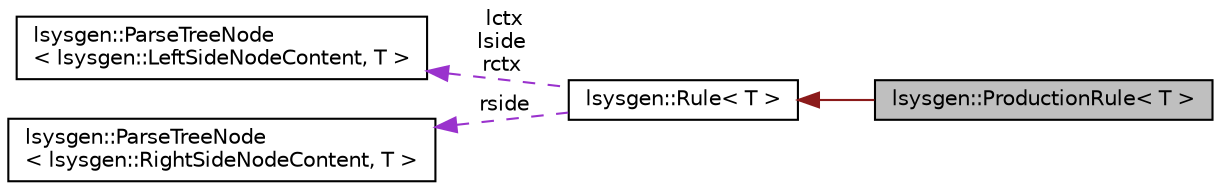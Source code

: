 digraph "lsysgen::ProductionRule&lt; T &gt;"
{
 // LATEX_PDF_SIZE
  edge [fontname="Helvetica",fontsize="10",labelfontname="Helvetica",labelfontsize="10"];
  node [fontname="Helvetica",fontsize="10",shape=record];
  rankdir="LR";
  Node1 [label="lsysgen::ProductionRule\< T \>",height=0.2,width=0.4,color="black", fillcolor="grey75", style="filled", fontcolor="black",tooltip=" "];
  Node2 -> Node1 [dir="back",color="firebrick4",fontsize="10",style="solid",fontname="Helvetica"];
  Node2 [label="lsysgen::Rule\< T \>",height=0.2,width=0.4,color="black", fillcolor="white", style="filled",URL="$classlsysgen_1_1Rule.html",tooltip=" "];
  Node3 -> Node2 [dir="back",color="darkorchid3",fontsize="10",style="dashed",label=" lctx\nlside\nrctx" ,fontname="Helvetica"];
  Node3 [label="lsysgen::ParseTreeNode\l\< lsysgen::LeftSideNodeContent, T \>",height=0.2,width=0.4,color="black", fillcolor="white", style="filled",URL="$classlsysgen_1_1ParseTreeNode.html",tooltip=" "];
  Node4 -> Node2 [dir="back",color="darkorchid3",fontsize="10",style="dashed",label=" rside" ,fontname="Helvetica"];
  Node4 [label="lsysgen::ParseTreeNode\l\< lsysgen::RightSideNodeContent, T \>",height=0.2,width=0.4,color="black", fillcolor="white", style="filled",URL="$classlsysgen_1_1ParseTreeNode.html",tooltip=" "];
}
